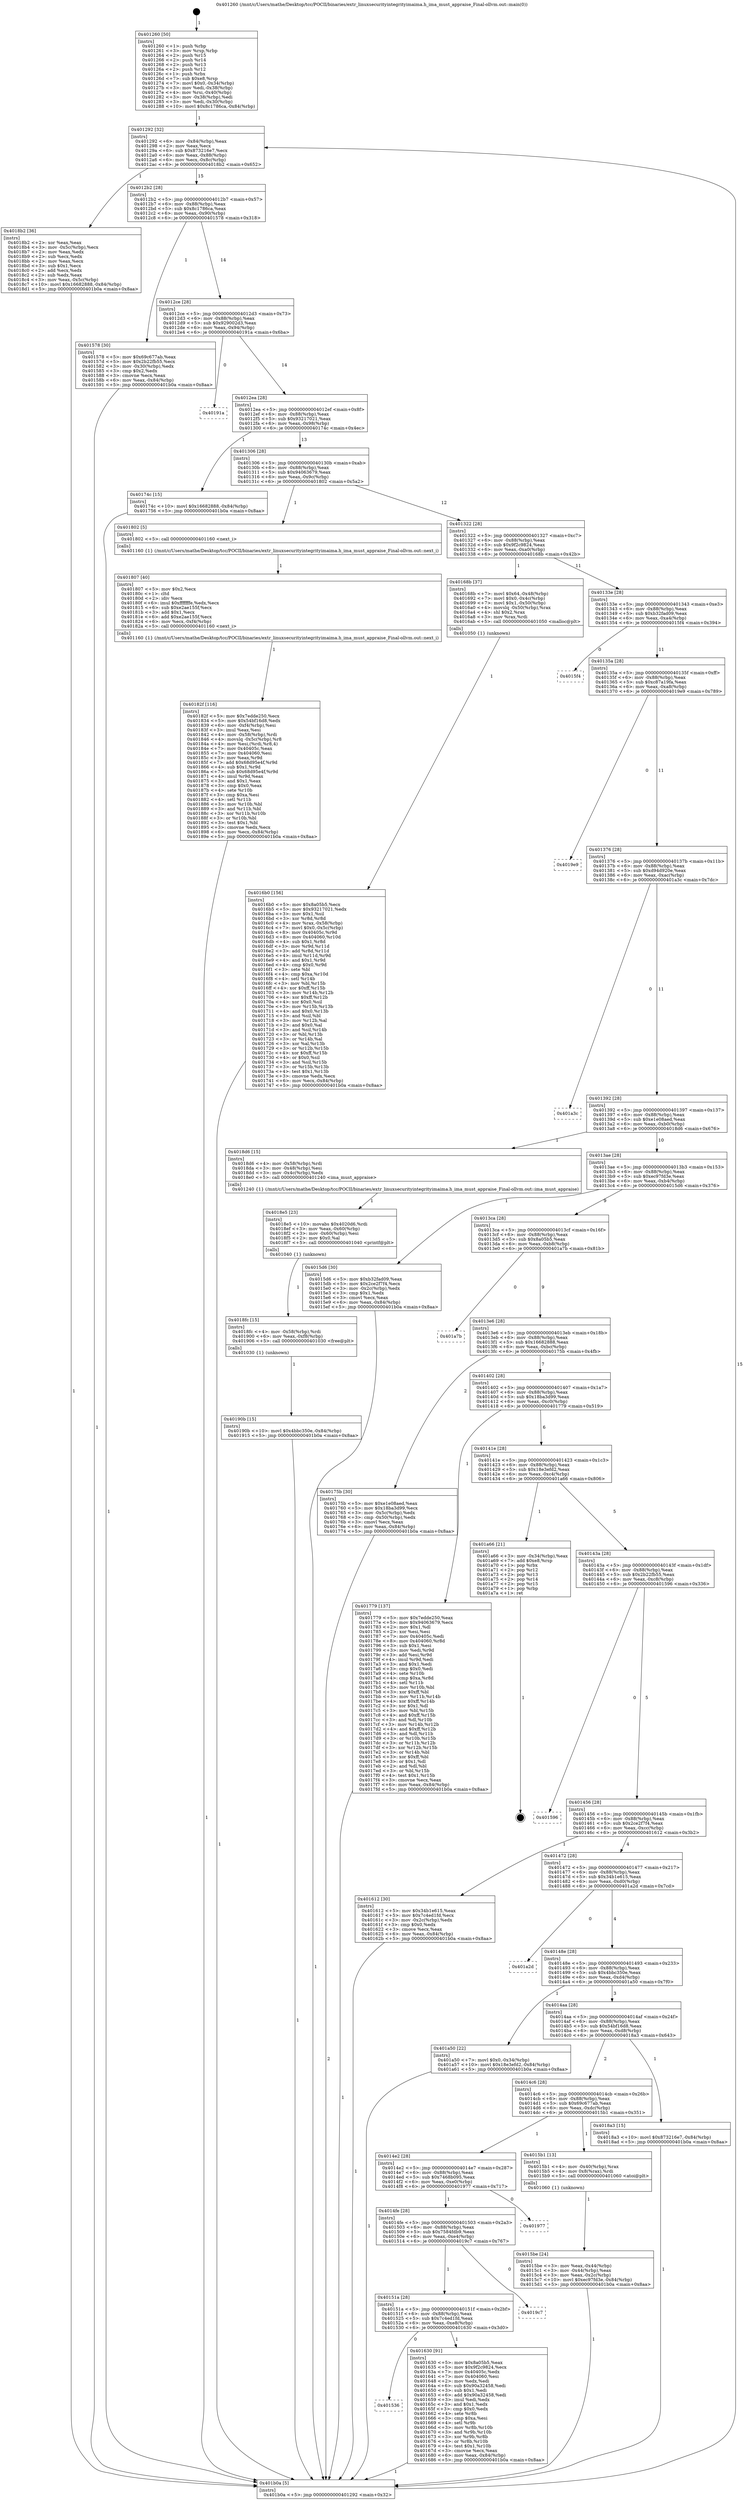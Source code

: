 digraph "0x401260" {
  label = "0x401260 (/mnt/c/Users/mathe/Desktop/tcc/POCII/binaries/extr_linuxsecurityintegrityimaima.h_ima_must_appraise_Final-ollvm.out::main(0))"
  labelloc = "t"
  node[shape=record]

  Entry [label="",width=0.3,height=0.3,shape=circle,fillcolor=black,style=filled]
  "0x401292" [label="{
     0x401292 [32]\l
     | [instrs]\l
     &nbsp;&nbsp;0x401292 \<+6\>: mov -0x84(%rbp),%eax\l
     &nbsp;&nbsp;0x401298 \<+2\>: mov %eax,%ecx\l
     &nbsp;&nbsp;0x40129a \<+6\>: sub $0x873216e7,%ecx\l
     &nbsp;&nbsp;0x4012a0 \<+6\>: mov %eax,-0x88(%rbp)\l
     &nbsp;&nbsp;0x4012a6 \<+6\>: mov %ecx,-0x8c(%rbp)\l
     &nbsp;&nbsp;0x4012ac \<+6\>: je 00000000004018b2 \<main+0x652\>\l
  }"]
  "0x4018b2" [label="{
     0x4018b2 [36]\l
     | [instrs]\l
     &nbsp;&nbsp;0x4018b2 \<+2\>: xor %eax,%eax\l
     &nbsp;&nbsp;0x4018b4 \<+3\>: mov -0x5c(%rbp),%ecx\l
     &nbsp;&nbsp;0x4018b7 \<+2\>: mov %eax,%edx\l
     &nbsp;&nbsp;0x4018b9 \<+2\>: sub %ecx,%edx\l
     &nbsp;&nbsp;0x4018bb \<+2\>: mov %eax,%ecx\l
     &nbsp;&nbsp;0x4018bd \<+3\>: sub $0x1,%ecx\l
     &nbsp;&nbsp;0x4018c0 \<+2\>: add %ecx,%edx\l
     &nbsp;&nbsp;0x4018c2 \<+2\>: sub %edx,%eax\l
     &nbsp;&nbsp;0x4018c4 \<+3\>: mov %eax,-0x5c(%rbp)\l
     &nbsp;&nbsp;0x4018c7 \<+10\>: movl $0x16682888,-0x84(%rbp)\l
     &nbsp;&nbsp;0x4018d1 \<+5\>: jmp 0000000000401b0a \<main+0x8aa\>\l
  }"]
  "0x4012b2" [label="{
     0x4012b2 [28]\l
     | [instrs]\l
     &nbsp;&nbsp;0x4012b2 \<+5\>: jmp 00000000004012b7 \<main+0x57\>\l
     &nbsp;&nbsp;0x4012b7 \<+6\>: mov -0x88(%rbp),%eax\l
     &nbsp;&nbsp;0x4012bd \<+5\>: sub $0x8c1786ca,%eax\l
     &nbsp;&nbsp;0x4012c2 \<+6\>: mov %eax,-0x90(%rbp)\l
     &nbsp;&nbsp;0x4012c8 \<+6\>: je 0000000000401578 \<main+0x318\>\l
  }"]
  Exit [label="",width=0.3,height=0.3,shape=circle,fillcolor=black,style=filled,peripheries=2]
  "0x401578" [label="{
     0x401578 [30]\l
     | [instrs]\l
     &nbsp;&nbsp;0x401578 \<+5\>: mov $0x69c677ab,%eax\l
     &nbsp;&nbsp;0x40157d \<+5\>: mov $0x2b22fb55,%ecx\l
     &nbsp;&nbsp;0x401582 \<+3\>: mov -0x30(%rbp),%edx\l
     &nbsp;&nbsp;0x401585 \<+3\>: cmp $0x2,%edx\l
     &nbsp;&nbsp;0x401588 \<+3\>: cmovne %ecx,%eax\l
     &nbsp;&nbsp;0x40158b \<+6\>: mov %eax,-0x84(%rbp)\l
     &nbsp;&nbsp;0x401591 \<+5\>: jmp 0000000000401b0a \<main+0x8aa\>\l
  }"]
  "0x4012ce" [label="{
     0x4012ce [28]\l
     | [instrs]\l
     &nbsp;&nbsp;0x4012ce \<+5\>: jmp 00000000004012d3 \<main+0x73\>\l
     &nbsp;&nbsp;0x4012d3 \<+6\>: mov -0x88(%rbp),%eax\l
     &nbsp;&nbsp;0x4012d9 \<+5\>: sub $0x929002d3,%eax\l
     &nbsp;&nbsp;0x4012de \<+6\>: mov %eax,-0x94(%rbp)\l
     &nbsp;&nbsp;0x4012e4 \<+6\>: je 000000000040191a \<main+0x6ba\>\l
  }"]
  "0x401b0a" [label="{
     0x401b0a [5]\l
     | [instrs]\l
     &nbsp;&nbsp;0x401b0a \<+5\>: jmp 0000000000401292 \<main+0x32\>\l
  }"]
  "0x401260" [label="{
     0x401260 [50]\l
     | [instrs]\l
     &nbsp;&nbsp;0x401260 \<+1\>: push %rbp\l
     &nbsp;&nbsp;0x401261 \<+3\>: mov %rsp,%rbp\l
     &nbsp;&nbsp;0x401264 \<+2\>: push %r15\l
     &nbsp;&nbsp;0x401266 \<+2\>: push %r14\l
     &nbsp;&nbsp;0x401268 \<+2\>: push %r13\l
     &nbsp;&nbsp;0x40126a \<+2\>: push %r12\l
     &nbsp;&nbsp;0x40126c \<+1\>: push %rbx\l
     &nbsp;&nbsp;0x40126d \<+7\>: sub $0xe8,%rsp\l
     &nbsp;&nbsp;0x401274 \<+7\>: movl $0x0,-0x34(%rbp)\l
     &nbsp;&nbsp;0x40127b \<+3\>: mov %edi,-0x38(%rbp)\l
     &nbsp;&nbsp;0x40127e \<+4\>: mov %rsi,-0x40(%rbp)\l
     &nbsp;&nbsp;0x401282 \<+3\>: mov -0x38(%rbp),%edi\l
     &nbsp;&nbsp;0x401285 \<+3\>: mov %edi,-0x30(%rbp)\l
     &nbsp;&nbsp;0x401288 \<+10\>: movl $0x8c1786ca,-0x84(%rbp)\l
  }"]
  "0x40190b" [label="{
     0x40190b [15]\l
     | [instrs]\l
     &nbsp;&nbsp;0x40190b \<+10\>: movl $0x4bbc350e,-0x84(%rbp)\l
     &nbsp;&nbsp;0x401915 \<+5\>: jmp 0000000000401b0a \<main+0x8aa\>\l
  }"]
  "0x40191a" [label="{
     0x40191a\l
  }", style=dashed]
  "0x4012ea" [label="{
     0x4012ea [28]\l
     | [instrs]\l
     &nbsp;&nbsp;0x4012ea \<+5\>: jmp 00000000004012ef \<main+0x8f\>\l
     &nbsp;&nbsp;0x4012ef \<+6\>: mov -0x88(%rbp),%eax\l
     &nbsp;&nbsp;0x4012f5 \<+5\>: sub $0x93217021,%eax\l
     &nbsp;&nbsp;0x4012fa \<+6\>: mov %eax,-0x98(%rbp)\l
     &nbsp;&nbsp;0x401300 \<+6\>: je 000000000040174c \<main+0x4ec\>\l
  }"]
  "0x4018fc" [label="{
     0x4018fc [15]\l
     | [instrs]\l
     &nbsp;&nbsp;0x4018fc \<+4\>: mov -0x58(%rbp),%rdi\l
     &nbsp;&nbsp;0x401900 \<+6\>: mov %eax,-0xf8(%rbp)\l
     &nbsp;&nbsp;0x401906 \<+5\>: call 0000000000401030 \<free@plt\>\l
     | [calls]\l
     &nbsp;&nbsp;0x401030 \{1\} (unknown)\l
  }"]
  "0x40174c" [label="{
     0x40174c [15]\l
     | [instrs]\l
     &nbsp;&nbsp;0x40174c \<+10\>: movl $0x16682888,-0x84(%rbp)\l
     &nbsp;&nbsp;0x401756 \<+5\>: jmp 0000000000401b0a \<main+0x8aa\>\l
  }"]
  "0x401306" [label="{
     0x401306 [28]\l
     | [instrs]\l
     &nbsp;&nbsp;0x401306 \<+5\>: jmp 000000000040130b \<main+0xab\>\l
     &nbsp;&nbsp;0x40130b \<+6\>: mov -0x88(%rbp),%eax\l
     &nbsp;&nbsp;0x401311 \<+5\>: sub $0x94063679,%eax\l
     &nbsp;&nbsp;0x401316 \<+6\>: mov %eax,-0x9c(%rbp)\l
     &nbsp;&nbsp;0x40131c \<+6\>: je 0000000000401802 \<main+0x5a2\>\l
  }"]
  "0x4018e5" [label="{
     0x4018e5 [23]\l
     | [instrs]\l
     &nbsp;&nbsp;0x4018e5 \<+10\>: movabs $0x4020d6,%rdi\l
     &nbsp;&nbsp;0x4018ef \<+3\>: mov %eax,-0x60(%rbp)\l
     &nbsp;&nbsp;0x4018f2 \<+3\>: mov -0x60(%rbp),%esi\l
     &nbsp;&nbsp;0x4018f5 \<+2\>: mov $0x0,%al\l
     &nbsp;&nbsp;0x4018f7 \<+5\>: call 0000000000401040 \<printf@plt\>\l
     | [calls]\l
     &nbsp;&nbsp;0x401040 \{1\} (unknown)\l
  }"]
  "0x401802" [label="{
     0x401802 [5]\l
     | [instrs]\l
     &nbsp;&nbsp;0x401802 \<+5\>: call 0000000000401160 \<next_i\>\l
     | [calls]\l
     &nbsp;&nbsp;0x401160 \{1\} (/mnt/c/Users/mathe/Desktop/tcc/POCII/binaries/extr_linuxsecurityintegrityimaima.h_ima_must_appraise_Final-ollvm.out::next_i)\l
  }"]
  "0x401322" [label="{
     0x401322 [28]\l
     | [instrs]\l
     &nbsp;&nbsp;0x401322 \<+5\>: jmp 0000000000401327 \<main+0xc7\>\l
     &nbsp;&nbsp;0x401327 \<+6\>: mov -0x88(%rbp),%eax\l
     &nbsp;&nbsp;0x40132d \<+5\>: sub $0x9f2c9824,%eax\l
     &nbsp;&nbsp;0x401332 \<+6\>: mov %eax,-0xa0(%rbp)\l
     &nbsp;&nbsp;0x401338 \<+6\>: je 000000000040168b \<main+0x42b\>\l
  }"]
  "0x40182f" [label="{
     0x40182f [116]\l
     | [instrs]\l
     &nbsp;&nbsp;0x40182f \<+5\>: mov $0x7edde250,%ecx\l
     &nbsp;&nbsp;0x401834 \<+5\>: mov $0x54bf16d8,%edx\l
     &nbsp;&nbsp;0x401839 \<+6\>: mov -0xf4(%rbp),%esi\l
     &nbsp;&nbsp;0x40183f \<+3\>: imul %eax,%esi\l
     &nbsp;&nbsp;0x401842 \<+4\>: mov -0x58(%rbp),%rdi\l
     &nbsp;&nbsp;0x401846 \<+4\>: movslq -0x5c(%rbp),%r8\l
     &nbsp;&nbsp;0x40184a \<+4\>: mov %esi,(%rdi,%r8,4)\l
     &nbsp;&nbsp;0x40184e \<+7\>: mov 0x40405c,%eax\l
     &nbsp;&nbsp;0x401855 \<+7\>: mov 0x404060,%esi\l
     &nbsp;&nbsp;0x40185c \<+3\>: mov %eax,%r9d\l
     &nbsp;&nbsp;0x40185f \<+7\>: add $0x68d95e4f,%r9d\l
     &nbsp;&nbsp;0x401866 \<+4\>: sub $0x1,%r9d\l
     &nbsp;&nbsp;0x40186a \<+7\>: sub $0x68d95e4f,%r9d\l
     &nbsp;&nbsp;0x401871 \<+4\>: imul %r9d,%eax\l
     &nbsp;&nbsp;0x401875 \<+3\>: and $0x1,%eax\l
     &nbsp;&nbsp;0x401878 \<+3\>: cmp $0x0,%eax\l
     &nbsp;&nbsp;0x40187b \<+4\>: sete %r10b\l
     &nbsp;&nbsp;0x40187f \<+3\>: cmp $0xa,%esi\l
     &nbsp;&nbsp;0x401882 \<+4\>: setl %r11b\l
     &nbsp;&nbsp;0x401886 \<+3\>: mov %r10b,%bl\l
     &nbsp;&nbsp;0x401889 \<+3\>: and %r11b,%bl\l
     &nbsp;&nbsp;0x40188c \<+3\>: xor %r11b,%r10b\l
     &nbsp;&nbsp;0x40188f \<+3\>: or %r10b,%bl\l
     &nbsp;&nbsp;0x401892 \<+3\>: test $0x1,%bl\l
     &nbsp;&nbsp;0x401895 \<+3\>: cmovne %edx,%ecx\l
     &nbsp;&nbsp;0x401898 \<+6\>: mov %ecx,-0x84(%rbp)\l
     &nbsp;&nbsp;0x40189e \<+5\>: jmp 0000000000401b0a \<main+0x8aa\>\l
  }"]
  "0x40168b" [label="{
     0x40168b [37]\l
     | [instrs]\l
     &nbsp;&nbsp;0x40168b \<+7\>: movl $0x64,-0x48(%rbp)\l
     &nbsp;&nbsp;0x401692 \<+7\>: movl $0x0,-0x4c(%rbp)\l
     &nbsp;&nbsp;0x401699 \<+7\>: movl $0x1,-0x50(%rbp)\l
     &nbsp;&nbsp;0x4016a0 \<+4\>: movslq -0x50(%rbp),%rax\l
     &nbsp;&nbsp;0x4016a4 \<+4\>: shl $0x2,%rax\l
     &nbsp;&nbsp;0x4016a8 \<+3\>: mov %rax,%rdi\l
     &nbsp;&nbsp;0x4016ab \<+5\>: call 0000000000401050 \<malloc@plt\>\l
     | [calls]\l
     &nbsp;&nbsp;0x401050 \{1\} (unknown)\l
  }"]
  "0x40133e" [label="{
     0x40133e [28]\l
     | [instrs]\l
     &nbsp;&nbsp;0x40133e \<+5\>: jmp 0000000000401343 \<main+0xe3\>\l
     &nbsp;&nbsp;0x401343 \<+6\>: mov -0x88(%rbp),%eax\l
     &nbsp;&nbsp;0x401349 \<+5\>: sub $0xb32fad09,%eax\l
     &nbsp;&nbsp;0x40134e \<+6\>: mov %eax,-0xa4(%rbp)\l
     &nbsp;&nbsp;0x401354 \<+6\>: je 00000000004015f4 \<main+0x394\>\l
  }"]
  "0x401807" [label="{
     0x401807 [40]\l
     | [instrs]\l
     &nbsp;&nbsp;0x401807 \<+5\>: mov $0x2,%ecx\l
     &nbsp;&nbsp;0x40180c \<+1\>: cltd\l
     &nbsp;&nbsp;0x40180d \<+2\>: idiv %ecx\l
     &nbsp;&nbsp;0x40180f \<+6\>: imul $0xfffffffe,%edx,%ecx\l
     &nbsp;&nbsp;0x401815 \<+6\>: sub $0xe2ae155f,%ecx\l
     &nbsp;&nbsp;0x40181b \<+3\>: add $0x1,%ecx\l
     &nbsp;&nbsp;0x40181e \<+6\>: add $0xe2ae155f,%ecx\l
     &nbsp;&nbsp;0x401824 \<+6\>: mov %ecx,-0xf4(%rbp)\l
     &nbsp;&nbsp;0x40182a \<+5\>: call 0000000000401160 \<next_i\>\l
     | [calls]\l
     &nbsp;&nbsp;0x401160 \{1\} (/mnt/c/Users/mathe/Desktop/tcc/POCII/binaries/extr_linuxsecurityintegrityimaima.h_ima_must_appraise_Final-ollvm.out::next_i)\l
  }"]
  "0x4015f4" [label="{
     0x4015f4\l
  }", style=dashed]
  "0x40135a" [label="{
     0x40135a [28]\l
     | [instrs]\l
     &nbsp;&nbsp;0x40135a \<+5\>: jmp 000000000040135f \<main+0xff\>\l
     &nbsp;&nbsp;0x40135f \<+6\>: mov -0x88(%rbp),%eax\l
     &nbsp;&nbsp;0x401365 \<+5\>: sub $0xc87a19fa,%eax\l
     &nbsp;&nbsp;0x40136a \<+6\>: mov %eax,-0xa8(%rbp)\l
     &nbsp;&nbsp;0x401370 \<+6\>: je 00000000004019e9 \<main+0x789\>\l
  }"]
  "0x4016b0" [label="{
     0x4016b0 [156]\l
     | [instrs]\l
     &nbsp;&nbsp;0x4016b0 \<+5\>: mov $0x8a05b5,%ecx\l
     &nbsp;&nbsp;0x4016b5 \<+5\>: mov $0x93217021,%edx\l
     &nbsp;&nbsp;0x4016ba \<+3\>: mov $0x1,%sil\l
     &nbsp;&nbsp;0x4016bd \<+3\>: xor %r8d,%r8d\l
     &nbsp;&nbsp;0x4016c0 \<+4\>: mov %rax,-0x58(%rbp)\l
     &nbsp;&nbsp;0x4016c4 \<+7\>: movl $0x0,-0x5c(%rbp)\l
     &nbsp;&nbsp;0x4016cb \<+8\>: mov 0x40405c,%r9d\l
     &nbsp;&nbsp;0x4016d3 \<+8\>: mov 0x404060,%r10d\l
     &nbsp;&nbsp;0x4016db \<+4\>: sub $0x1,%r8d\l
     &nbsp;&nbsp;0x4016df \<+3\>: mov %r9d,%r11d\l
     &nbsp;&nbsp;0x4016e2 \<+3\>: add %r8d,%r11d\l
     &nbsp;&nbsp;0x4016e5 \<+4\>: imul %r11d,%r9d\l
     &nbsp;&nbsp;0x4016e9 \<+4\>: and $0x1,%r9d\l
     &nbsp;&nbsp;0x4016ed \<+4\>: cmp $0x0,%r9d\l
     &nbsp;&nbsp;0x4016f1 \<+3\>: sete %bl\l
     &nbsp;&nbsp;0x4016f4 \<+4\>: cmp $0xa,%r10d\l
     &nbsp;&nbsp;0x4016f8 \<+4\>: setl %r14b\l
     &nbsp;&nbsp;0x4016fc \<+3\>: mov %bl,%r15b\l
     &nbsp;&nbsp;0x4016ff \<+4\>: xor $0xff,%r15b\l
     &nbsp;&nbsp;0x401703 \<+3\>: mov %r14b,%r12b\l
     &nbsp;&nbsp;0x401706 \<+4\>: xor $0xff,%r12b\l
     &nbsp;&nbsp;0x40170a \<+4\>: xor $0x0,%sil\l
     &nbsp;&nbsp;0x40170e \<+3\>: mov %r15b,%r13b\l
     &nbsp;&nbsp;0x401711 \<+4\>: and $0x0,%r13b\l
     &nbsp;&nbsp;0x401715 \<+3\>: and %sil,%bl\l
     &nbsp;&nbsp;0x401718 \<+3\>: mov %r12b,%al\l
     &nbsp;&nbsp;0x40171b \<+2\>: and $0x0,%al\l
     &nbsp;&nbsp;0x40171d \<+3\>: and %sil,%r14b\l
     &nbsp;&nbsp;0x401720 \<+3\>: or %bl,%r13b\l
     &nbsp;&nbsp;0x401723 \<+3\>: or %r14b,%al\l
     &nbsp;&nbsp;0x401726 \<+3\>: xor %al,%r13b\l
     &nbsp;&nbsp;0x401729 \<+3\>: or %r12b,%r15b\l
     &nbsp;&nbsp;0x40172c \<+4\>: xor $0xff,%r15b\l
     &nbsp;&nbsp;0x401730 \<+4\>: or $0x0,%sil\l
     &nbsp;&nbsp;0x401734 \<+3\>: and %sil,%r15b\l
     &nbsp;&nbsp;0x401737 \<+3\>: or %r15b,%r13b\l
     &nbsp;&nbsp;0x40173a \<+4\>: test $0x1,%r13b\l
     &nbsp;&nbsp;0x40173e \<+3\>: cmovne %edx,%ecx\l
     &nbsp;&nbsp;0x401741 \<+6\>: mov %ecx,-0x84(%rbp)\l
     &nbsp;&nbsp;0x401747 \<+5\>: jmp 0000000000401b0a \<main+0x8aa\>\l
  }"]
  "0x4019e9" [label="{
     0x4019e9\l
  }", style=dashed]
  "0x401376" [label="{
     0x401376 [28]\l
     | [instrs]\l
     &nbsp;&nbsp;0x401376 \<+5\>: jmp 000000000040137b \<main+0x11b\>\l
     &nbsp;&nbsp;0x40137b \<+6\>: mov -0x88(%rbp),%eax\l
     &nbsp;&nbsp;0x401381 \<+5\>: sub $0xd94d920e,%eax\l
     &nbsp;&nbsp;0x401386 \<+6\>: mov %eax,-0xac(%rbp)\l
     &nbsp;&nbsp;0x40138c \<+6\>: je 0000000000401a3c \<main+0x7dc\>\l
  }"]
  "0x401536" [label="{
     0x401536\l
  }", style=dashed]
  "0x401a3c" [label="{
     0x401a3c\l
  }", style=dashed]
  "0x401392" [label="{
     0x401392 [28]\l
     | [instrs]\l
     &nbsp;&nbsp;0x401392 \<+5\>: jmp 0000000000401397 \<main+0x137\>\l
     &nbsp;&nbsp;0x401397 \<+6\>: mov -0x88(%rbp),%eax\l
     &nbsp;&nbsp;0x40139d \<+5\>: sub $0xe1e08aed,%eax\l
     &nbsp;&nbsp;0x4013a2 \<+6\>: mov %eax,-0xb0(%rbp)\l
     &nbsp;&nbsp;0x4013a8 \<+6\>: je 00000000004018d6 \<main+0x676\>\l
  }"]
  "0x401630" [label="{
     0x401630 [91]\l
     | [instrs]\l
     &nbsp;&nbsp;0x401630 \<+5\>: mov $0x8a05b5,%eax\l
     &nbsp;&nbsp;0x401635 \<+5\>: mov $0x9f2c9824,%ecx\l
     &nbsp;&nbsp;0x40163a \<+7\>: mov 0x40405c,%edx\l
     &nbsp;&nbsp;0x401641 \<+7\>: mov 0x404060,%esi\l
     &nbsp;&nbsp;0x401648 \<+2\>: mov %edx,%edi\l
     &nbsp;&nbsp;0x40164a \<+6\>: sub $0x90a32458,%edi\l
     &nbsp;&nbsp;0x401650 \<+3\>: sub $0x1,%edi\l
     &nbsp;&nbsp;0x401653 \<+6\>: add $0x90a32458,%edi\l
     &nbsp;&nbsp;0x401659 \<+3\>: imul %edi,%edx\l
     &nbsp;&nbsp;0x40165c \<+3\>: and $0x1,%edx\l
     &nbsp;&nbsp;0x40165f \<+3\>: cmp $0x0,%edx\l
     &nbsp;&nbsp;0x401662 \<+4\>: sete %r8b\l
     &nbsp;&nbsp;0x401666 \<+3\>: cmp $0xa,%esi\l
     &nbsp;&nbsp;0x401669 \<+4\>: setl %r9b\l
     &nbsp;&nbsp;0x40166d \<+3\>: mov %r8b,%r10b\l
     &nbsp;&nbsp;0x401670 \<+3\>: and %r9b,%r10b\l
     &nbsp;&nbsp;0x401673 \<+3\>: xor %r9b,%r8b\l
     &nbsp;&nbsp;0x401676 \<+3\>: or %r8b,%r10b\l
     &nbsp;&nbsp;0x401679 \<+4\>: test $0x1,%r10b\l
     &nbsp;&nbsp;0x40167d \<+3\>: cmovne %ecx,%eax\l
     &nbsp;&nbsp;0x401680 \<+6\>: mov %eax,-0x84(%rbp)\l
     &nbsp;&nbsp;0x401686 \<+5\>: jmp 0000000000401b0a \<main+0x8aa\>\l
  }"]
  "0x4018d6" [label="{
     0x4018d6 [15]\l
     | [instrs]\l
     &nbsp;&nbsp;0x4018d6 \<+4\>: mov -0x58(%rbp),%rdi\l
     &nbsp;&nbsp;0x4018da \<+3\>: mov -0x48(%rbp),%esi\l
     &nbsp;&nbsp;0x4018dd \<+3\>: mov -0x4c(%rbp),%edx\l
     &nbsp;&nbsp;0x4018e0 \<+5\>: call 0000000000401240 \<ima_must_appraise\>\l
     | [calls]\l
     &nbsp;&nbsp;0x401240 \{1\} (/mnt/c/Users/mathe/Desktop/tcc/POCII/binaries/extr_linuxsecurityintegrityimaima.h_ima_must_appraise_Final-ollvm.out::ima_must_appraise)\l
  }"]
  "0x4013ae" [label="{
     0x4013ae [28]\l
     | [instrs]\l
     &nbsp;&nbsp;0x4013ae \<+5\>: jmp 00000000004013b3 \<main+0x153\>\l
     &nbsp;&nbsp;0x4013b3 \<+6\>: mov -0x88(%rbp),%eax\l
     &nbsp;&nbsp;0x4013b9 \<+5\>: sub $0xec97fd3e,%eax\l
     &nbsp;&nbsp;0x4013be \<+6\>: mov %eax,-0xb4(%rbp)\l
     &nbsp;&nbsp;0x4013c4 \<+6\>: je 00000000004015d6 \<main+0x376\>\l
  }"]
  "0x40151a" [label="{
     0x40151a [28]\l
     | [instrs]\l
     &nbsp;&nbsp;0x40151a \<+5\>: jmp 000000000040151f \<main+0x2bf\>\l
     &nbsp;&nbsp;0x40151f \<+6\>: mov -0x88(%rbp),%eax\l
     &nbsp;&nbsp;0x401525 \<+5\>: sub $0x7c4ed1fd,%eax\l
     &nbsp;&nbsp;0x40152a \<+6\>: mov %eax,-0xe8(%rbp)\l
     &nbsp;&nbsp;0x401530 \<+6\>: je 0000000000401630 \<main+0x3d0\>\l
  }"]
  "0x4015d6" [label="{
     0x4015d6 [30]\l
     | [instrs]\l
     &nbsp;&nbsp;0x4015d6 \<+5\>: mov $0xb32fad09,%eax\l
     &nbsp;&nbsp;0x4015db \<+5\>: mov $0x2ce2f7f4,%ecx\l
     &nbsp;&nbsp;0x4015e0 \<+3\>: mov -0x2c(%rbp),%edx\l
     &nbsp;&nbsp;0x4015e3 \<+3\>: cmp $0x1,%edx\l
     &nbsp;&nbsp;0x4015e6 \<+3\>: cmovl %ecx,%eax\l
     &nbsp;&nbsp;0x4015e9 \<+6\>: mov %eax,-0x84(%rbp)\l
     &nbsp;&nbsp;0x4015ef \<+5\>: jmp 0000000000401b0a \<main+0x8aa\>\l
  }"]
  "0x4013ca" [label="{
     0x4013ca [28]\l
     | [instrs]\l
     &nbsp;&nbsp;0x4013ca \<+5\>: jmp 00000000004013cf \<main+0x16f\>\l
     &nbsp;&nbsp;0x4013cf \<+6\>: mov -0x88(%rbp),%eax\l
     &nbsp;&nbsp;0x4013d5 \<+5\>: sub $0x8a05b5,%eax\l
     &nbsp;&nbsp;0x4013da \<+6\>: mov %eax,-0xb8(%rbp)\l
     &nbsp;&nbsp;0x4013e0 \<+6\>: je 0000000000401a7b \<main+0x81b\>\l
  }"]
  "0x4019c7" [label="{
     0x4019c7\l
  }", style=dashed]
  "0x401a7b" [label="{
     0x401a7b\l
  }", style=dashed]
  "0x4013e6" [label="{
     0x4013e6 [28]\l
     | [instrs]\l
     &nbsp;&nbsp;0x4013e6 \<+5\>: jmp 00000000004013eb \<main+0x18b\>\l
     &nbsp;&nbsp;0x4013eb \<+6\>: mov -0x88(%rbp),%eax\l
     &nbsp;&nbsp;0x4013f1 \<+5\>: sub $0x16682888,%eax\l
     &nbsp;&nbsp;0x4013f6 \<+6\>: mov %eax,-0xbc(%rbp)\l
     &nbsp;&nbsp;0x4013fc \<+6\>: je 000000000040175b \<main+0x4fb\>\l
  }"]
  "0x4014fe" [label="{
     0x4014fe [28]\l
     | [instrs]\l
     &nbsp;&nbsp;0x4014fe \<+5\>: jmp 0000000000401503 \<main+0x2a3\>\l
     &nbsp;&nbsp;0x401503 \<+6\>: mov -0x88(%rbp),%eax\l
     &nbsp;&nbsp;0x401509 \<+5\>: sub $0x7584fdb9,%eax\l
     &nbsp;&nbsp;0x40150e \<+6\>: mov %eax,-0xe4(%rbp)\l
     &nbsp;&nbsp;0x401514 \<+6\>: je 00000000004019c7 \<main+0x767\>\l
  }"]
  "0x40175b" [label="{
     0x40175b [30]\l
     | [instrs]\l
     &nbsp;&nbsp;0x40175b \<+5\>: mov $0xe1e08aed,%eax\l
     &nbsp;&nbsp;0x401760 \<+5\>: mov $0x18ba3d99,%ecx\l
     &nbsp;&nbsp;0x401765 \<+3\>: mov -0x5c(%rbp),%edx\l
     &nbsp;&nbsp;0x401768 \<+3\>: cmp -0x50(%rbp),%edx\l
     &nbsp;&nbsp;0x40176b \<+3\>: cmovl %ecx,%eax\l
     &nbsp;&nbsp;0x40176e \<+6\>: mov %eax,-0x84(%rbp)\l
     &nbsp;&nbsp;0x401774 \<+5\>: jmp 0000000000401b0a \<main+0x8aa\>\l
  }"]
  "0x401402" [label="{
     0x401402 [28]\l
     | [instrs]\l
     &nbsp;&nbsp;0x401402 \<+5\>: jmp 0000000000401407 \<main+0x1a7\>\l
     &nbsp;&nbsp;0x401407 \<+6\>: mov -0x88(%rbp),%eax\l
     &nbsp;&nbsp;0x40140d \<+5\>: sub $0x18ba3d99,%eax\l
     &nbsp;&nbsp;0x401412 \<+6\>: mov %eax,-0xc0(%rbp)\l
     &nbsp;&nbsp;0x401418 \<+6\>: je 0000000000401779 \<main+0x519\>\l
  }"]
  "0x401977" [label="{
     0x401977\l
  }", style=dashed]
  "0x401779" [label="{
     0x401779 [137]\l
     | [instrs]\l
     &nbsp;&nbsp;0x401779 \<+5\>: mov $0x7edde250,%eax\l
     &nbsp;&nbsp;0x40177e \<+5\>: mov $0x94063679,%ecx\l
     &nbsp;&nbsp;0x401783 \<+2\>: mov $0x1,%dl\l
     &nbsp;&nbsp;0x401785 \<+2\>: xor %esi,%esi\l
     &nbsp;&nbsp;0x401787 \<+7\>: mov 0x40405c,%edi\l
     &nbsp;&nbsp;0x40178e \<+8\>: mov 0x404060,%r8d\l
     &nbsp;&nbsp;0x401796 \<+3\>: sub $0x1,%esi\l
     &nbsp;&nbsp;0x401799 \<+3\>: mov %edi,%r9d\l
     &nbsp;&nbsp;0x40179c \<+3\>: add %esi,%r9d\l
     &nbsp;&nbsp;0x40179f \<+4\>: imul %r9d,%edi\l
     &nbsp;&nbsp;0x4017a3 \<+3\>: and $0x1,%edi\l
     &nbsp;&nbsp;0x4017a6 \<+3\>: cmp $0x0,%edi\l
     &nbsp;&nbsp;0x4017a9 \<+4\>: sete %r10b\l
     &nbsp;&nbsp;0x4017ad \<+4\>: cmp $0xa,%r8d\l
     &nbsp;&nbsp;0x4017b1 \<+4\>: setl %r11b\l
     &nbsp;&nbsp;0x4017b5 \<+3\>: mov %r10b,%bl\l
     &nbsp;&nbsp;0x4017b8 \<+3\>: xor $0xff,%bl\l
     &nbsp;&nbsp;0x4017bb \<+3\>: mov %r11b,%r14b\l
     &nbsp;&nbsp;0x4017be \<+4\>: xor $0xff,%r14b\l
     &nbsp;&nbsp;0x4017c2 \<+3\>: xor $0x1,%dl\l
     &nbsp;&nbsp;0x4017c5 \<+3\>: mov %bl,%r15b\l
     &nbsp;&nbsp;0x4017c8 \<+4\>: and $0xff,%r15b\l
     &nbsp;&nbsp;0x4017cc \<+3\>: and %dl,%r10b\l
     &nbsp;&nbsp;0x4017cf \<+3\>: mov %r14b,%r12b\l
     &nbsp;&nbsp;0x4017d2 \<+4\>: and $0xff,%r12b\l
     &nbsp;&nbsp;0x4017d6 \<+3\>: and %dl,%r11b\l
     &nbsp;&nbsp;0x4017d9 \<+3\>: or %r10b,%r15b\l
     &nbsp;&nbsp;0x4017dc \<+3\>: or %r11b,%r12b\l
     &nbsp;&nbsp;0x4017df \<+3\>: xor %r12b,%r15b\l
     &nbsp;&nbsp;0x4017e2 \<+3\>: or %r14b,%bl\l
     &nbsp;&nbsp;0x4017e5 \<+3\>: xor $0xff,%bl\l
     &nbsp;&nbsp;0x4017e8 \<+3\>: or $0x1,%dl\l
     &nbsp;&nbsp;0x4017eb \<+2\>: and %dl,%bl\l
     &nbsp;&nbsp;0x4017ed \<+3\>: or %bl,%r15b\l
     &nbsp;&nbsp;0x4017f0 \<+4\>: test $0x1,%r15b\l
     &nbsp;&nbsp;0x4017f4 \<+3\>: cmovne %ecx,%eax\l
     &nbsp;&nbsp;0x4017f7 \<+6\>: mov %eax,-0x84(%rbp)\l
     &nbsp;&nbsp;0x4017fd \<+5\>: jmp 0000000000401b0a \<main+0x8aa\>\l
  }"]
  "0x40141e" [label="{
     0x40141e [28]\l
     | [instrs]\l
     &nbsp;&nbsp;0x40141e \<+5\>: jmp 0000000000401423 \<main+0x1c3\>\l
     &nbsp;&nbsp;0x401423 \<+6\>: mov -0x88(%rbp),%eax\l
     &nbsp;&nbsp;0x401429 \<+5\>: sub $0x18e3efd2,%eax\l
     &nbsp;&nbsp;0x40142e \<+6\>: mov %eax,-0xc4(%rbp)\l
     &nbsp;&nbsp;0x401434 \<+6\>: je 0000000000401a66 \<main+0x806\>\l
  }"]
  "0x4015be" [label="{
     0x4015be [24]\l
     | [instrs]\l
     &nbsp;&nbsp;0x4015be \<+3\>: mov %eax,-0x44(%rbp)\l
     &nbsp;&nbsp;0x4015c1 \<+3\>: mov -0x44(%rbp),%eax\l
     &nbsp;&nbsp;0x4015c4 \<+3\>: mov %eax,-0x2c(%rbp)\l
     &nbsp;&nbsp;0x4015c7 \<+10\>: movl $0xec97fd3e,-0x84(%rbp)\l
     &nbsp;&nbsp;0x4015d1 \<+5\>: jmp 0000000000401b0a \<main+0x8aa\>\l
  }"]
  "0x401a66" [label="{
     0x401a66 [21]\l
     | [instrs]\l
     &nbsp;&nbsp;0x401a66 \<+3\>: mov -0x34(%rbp),%eax\l
     &nbsp;&nbsp;0x401a69 \<+7\>: add $0xe8,%rsp\l
     &nbsp;&nbsp;0x401a70 \<+1\>: pop %rbx\l
     &nbsp;&nbsp;0x401a71 \<+2\>: pop %r12\l
     &nbsp;&nbsp;0x401a73 \<+2\>: pop %r13\l
     &nbsp;&nbsp;0x401a75 \<+2\>: pop %r14\l
     &nbsp;&nbsp;0x401a77 \<+2\>: pop %r15\l
     &nbsp;&nbsp;0x401a79 \<+1\>: pop %rbp\l
     &nbsp;&nbsp;0x401a7a \<+1\>: ret\l
  }"]
  "0x40143a" [label="{
     0x40143a [28]\l
     | [instrs]\l
     &nbsp;&nbsp;0x40143a \<+5\>: jmp 000000000040143f \<main+0x1df\>\l
     &nbsp;&nbsp;0x40143f \<+6\>: mov -0x88(%rbp),%eax\l
     &nbsp;&nbsp;0x401445 \<+5\>: sub $0x2b22fb55,%eax\l
     &nbsp;&nbsp;0x40144a \<+6\>: mov %eax,-0xc8(%rbp)\l
     &nbsp;&nbsp;0x401450 \<+6\>: je 0000000000401596 \<main+0x336\>\l
  }"]
  "0x4014e2" [label="{
     0x4014e2 [28]\l
     | [instrs]\l
     &nbsp;&nbsp;0x4014e2 \<+5\>: jmp 00000000004014e7 \<main+0x287\>\l
     &nbsp;&nbsp;0x4014e7 \<+6\>: mov -0x88(%rbp),%eax\l
     &nbsp;&nbsp;0x4014ed \<+5\>: sub $0x7468b095,%eax\l
     &nbsp;&nbsp;0x4014f2 \<+6\>: mov %eax,-0xe0(%rbp)\l
     &nbsp;&nbsp;0x4014f8 \<+6\>: je 0000000000401977 \<main+0x717\>\l
  }"]
  "0x401596" [label="{
     0x401596\l
  }", style=dashed]
  "0x401456" [label="{
     0x401456 [28]\l
     | [instrs]\l
     &nbsp;&nbsp;0x401456 \<+5\>: jmp 000000000040145b \<main+0x1fb\>\l
     &nbsp;&nbsp;0x40145b \<+6\>: mov -0x88(%rbp),%eax\l
     &nbsp;&nbsp;0x401461 \<+5\>: sub $0x2ce2f7f4,%eax\l
     &nbsp;&nbsp;0x401466 \<+6\>: mov %eax,-0xcc(%rbp)\l
     &nbsp;&nbsp;0x40146c \<+6\>: je 0000000000401612 \<main+0x3b2\>\l
  }"]
  "0x4015b1" [label="{
     0x4015b1 [13]\l
     | [instrs]\l
     &nbsp;&nbsp;0x4015b1 \<+4\>: mov -0x40(%rbp),%rax\l
     &nbsp;&nbsp;0x4015b5 \<+4\>: mov 0x8(%rax),%rdi\l
     &nbsp;&nbsp;0x4015b9 \<+5\>: call 0000000000401060 \<atoi@plt\>\l
     | [calls]\l
     &nbsp;&nbsp;0x401060 \{1\} (unknown)\l
  }"]
  "0x401612" [label="{
     0x401612 [30]\l
     | [instrs]\l
     &nbsp;&nbsp;0x401612 \<+5\>: mov $0x34b1e615,%eax\l
     &nbsp;&nbsp;0x401617 \<+5\>: mov $0x7c4ed1fd,%ecx\l
     &nbsp;&nbsp;0x40161c \<+3\>: mov -0x2c(%rbp),%edx\l
     &nbsp;&nbsp;0x40161f \<+3\>: cmp $0x0,%edx\l
     &nbsp;&nbsp;0x401622 \<+3\>: cmove %ecx,%eax\l
     &nbsp;&nbsp;0x401625 \<+6\>: mov %eax,-0x84(%rbp)\l
     &nbsp;&nbsp;0x40162b \<+5\>: jmp 0000000000401b0a \<main+0x8aa\>\l
  }"]
  "0x401472" [label="{
     0x401472 [28]\l
     | [instrs]\l
     &nbsp;&nbsp;0x401472 \<+5\>: jmp 0000000000401477 \<main+0x217\>\l
     &nbsp;&nbsp;0x401477 \<+6\>: mov -0x88(%rbp),%eax\l
     &nbsp;&nbsp;0x40147d \<+5\>: sub $0x34b1e615,%eax\l
     &nbsp;&nbsp;0x401482 \<+6\>: mov %eax,-0xd0(%rbp)\l
     &nbsp;&nbsp;0x401488 \<+6\>: je 0000000000401a2d \<main+0x7cd\>\l
  }"]
  "0x4014c6" [label="{
     0x4014c6 [28]\l
     | [instrs]\l
     &nbsp;&nbsp;0x4014c6 \<+5\>: jmp 00000000004014cb \<main+0x26b\>\l
     &nbsp;&nbsp;0x4014cb \<+6\>: mov -0x88(%rbp),%eax\l
     &nbsp;&nbsp;0x4014d1 \<+5\>: sub $0x69c677ab,%eax\l
     &nbsp;&nbsp;0x4014d6 \<+6\>: mov %eax,-0xdc(%rbp)\l
     &nbsp;&nbsp;0x4014dc \<+6\>: je 00000000004015b1 \<main+0x351\>\l
  }"]
  "0x401a2d" [label="{
     0x401a2d\l
  }", style=dashed]
  "0x40148e" [label="{
     0x40148e [28]\l
     | [instrs]\l
     &nbsp;&nbsp;0x40148e \<+5\>: jmp 0000000000401493 \<main+0x233\>\l
     &nbsp;&nbsp;0x401493 \<+6\>: mov -0x88(%rbp),%eax\l
     &nbsp;&nbsp;0x401499 \<+5\>: sub $0x4bbc350e,%eax\l
     &nbsp;&nbsp;0x40149e \<+6\>: mov %eax,-0xd4(%rbp)\l
     &nbsp;&nbsp;0x4014a4 \<+6\>: je 0000000000401a50 \<main+0x7f0\>\l
  }"]
  "0x4018a3" [label="{
     0x4018a3 [15]\l
     | [instrs]\l
     &nbsp;&nbsp;0x4018a3 \<+10\>: movl $0x873216e7,-0x84(%rbp)\l
     &nbsp;&nbsp;0x4018ad \<+5\>: jmp 0000000000401b0a \<main+0x8aa\>\l
  }"]
  "0x401a50" [label="{
     0x401a50 [22]\l
     | [instrs]\l
     &nbsp;&nbsp;0x401a50 \<+7\>: movl $0x0,-0x34(%rbp)\l
     &nbsp;&nbsp;0x401a57 \<+10\>: movl $0x18e3efd2,-0x84(%rbp)\l
     &nbsp;&nbsp;0x401a61 \<+5\>: jmp 0000000000401b0a \<main+0x8aa\>\l
  }"]
  "0x4014aa" [label="{
     0x4014aa [28]\l
     | [instrs]\l
     &nbsp;&nbsp;0x4014aa \<+5\>: jmp 00000000004014af \<main+0x24f\>\l
     &nbsp;&nbsp;0x4014af \<+6\>: mov -0x88(%rbp),%eax\l
     &nbsp;&nbsp;0x4014b5 \<+5\>: sub $0x54bf16d8,%eax\l
     &nbsp;&nbsp;0x4014ba \<+6\>: mov %eax,-0xd8(%rbp)\l
     &nbsp;&nbsp;0x4014c0 \<+6\>: je 00000000004018a3 \<main+0x643\>\l
  }"]
  Entry -> "0x401260" [label=" 1"]
  "0x401292" -> "0x4018b2" [label=" 1"]
  "0x401292" -> "0x4012b2" [label=" 15"]
  "0x401a66" -> Exit [label=" 1"]
  "0x4012b2" -> "0x401578" [label=" 1"]
  "0x4012b2" -> "0x4012ce" [label=" 14"]
  "0x401578" -> "0x401b0a" [label=" 1"]
  "0x401260" -> "0x401292" [label=" 1"]
  "0x401b0a" -> "0x401292" [label=" 15"]
  "0x401a50" -> "0x401b0a" [label=" 1"]
  "0x4012ce" -> "0x40191a" [label=" 0"]
  "0x4012ce" -> "0x4012ea" [label=" 14"]
  "0x40190b" -> "0x401b0a" [label=" 1"]
  "0x4012ea" -> "0x40174c" [label=" 1"]
  "0x4012ea" -> "0x401306" [label=" 13"]
  "0x4018fc" -> "0x40190b" [label=" 1"]
  "0x401306" -> "0x401802" [label=" 1"]
  "0x401306" -> "0x401322" [label=" 12"]
  "0x4018e5" -> "0x4018fc" [label=" 1"]
  "0x401322" -> "0x40168b" [label=" 1"]
  "0x401322" -> "0x40133e" [label=" 11"]
  "0x4018d6" -> "0x4018e5" [label=" 1"]
  "0x40133e" -> "0x4015f4" [label=" 0"]
  "0x40133e" -> "0x40135a" [label=" 11"]
  "0x4018b2" -> "0x401b0a" [label=" 1"]
  "0x40135a" -> "0x4019e9" [label=" 0"]
  "0x40135a" -> "0x401376" [label=" 11"]
  "0x4018a3" -> "0x401b0a" [label=" 1"]
  "0x401376" -> "0x401a3c" [label=" 0"]
  "0x401376" -> "0x401392" [label=" 11"]
  "0x40182f" -> "0x401b0a" [label=" 1"]
  "0x401392" -> "0x4018d6" [label=" 1"]
  "0x401392" -> "0x4013ae" [label=" 10"]
  "0x401807" -> "0x40182f" [label=" 1"]
  "0x4013ae" -> "0x4015d6" [label=" 1"]
  "0x4013ae" -> "0x4013ca" [label=" 9"]
  "0x401779" -> "0x401b0a" [label=" 1"]
  "0x4013ca" -> "0x401a7b" [label=" 0"]
  "0x4013ca" -> "0x4013e6" [label=" 9"]
  "0x40175b" -> "0x401b0a" [label=" 2"]
  "0x4013e6" -> "0x40175b" [label=" 2"]
  "0x4013e6" -> "0x401402" [label=" 7"]
  "0x4016b0" -> "0x401b0a" [label=" 1"]
  "0x401402" -> "0x401779" [label=" 1"]
  "0x401402" -> "0x40141e" [label=" 6"]
  "0x40168b" -> "0x4016b0" [label=" 1"]
  "0x40141e" -> "0x401a66" [label=" 1"]
  "0x40141e" -> "0x40143a" [label=" 5"]
  "0x40151a" -> "0x401536" [label=" 0"]
  "0x40143a" -> "0x401596" [label=" 0"]
  "0x40143a" -> "0x401456" [label=" 5"]
  "0x40151a" -> "0x401630" [label=" 1"]
  "0x401456" -> "0x401612" [label=" 1"]
  "0x401456" -> "0x401472" [label=" 4"]
  "0x401802" -> "0x401807" [label=" 1"]
  "0x401472" -> "0x401a2d" [label=" 0"]
  "0x401472" -> "0x40148e" [label=" 4"]
  "0x4014fe" -> "0x4019c7" [label=" 0"]
  "0x40148e" -> "0x401a50" [label=" 1"]
  "0x40148e" -> "0x4014aa" [label=" 3"]
  "0x40174c" -> "0x401b0a" [label=" 1"]
  "0x4014aa" -> "0x4018a3" [label=" 1"]
  "0x4014aa" -> "0x4014c6" [label=" 2"]
  "0x4014fe" -> "0x40151a" [label=" 1"]
  "0x4014c6" -> "0x4015b1" [label=" 1"]
  "0x4014c6" -> "0x4014e2" [label=" 1"]
  "0x4015b1" -> "0x4015be" [label=" 1"]
  "0x4015be" -> "0x401b0a" [label=" 1"]
  "0x4015d6" -> "0x401b0a" [label=" 1"]
  "0x401612" -> "0x401b0a" [label=" 1"]
  "0x401630" -> "0x401b0a" [label=" 1"]
  "0x4014e2" -> "0x401977" [label=" 0"]
  "0x4014e2" -> "0x4014fe" [label=" 1"]
}
